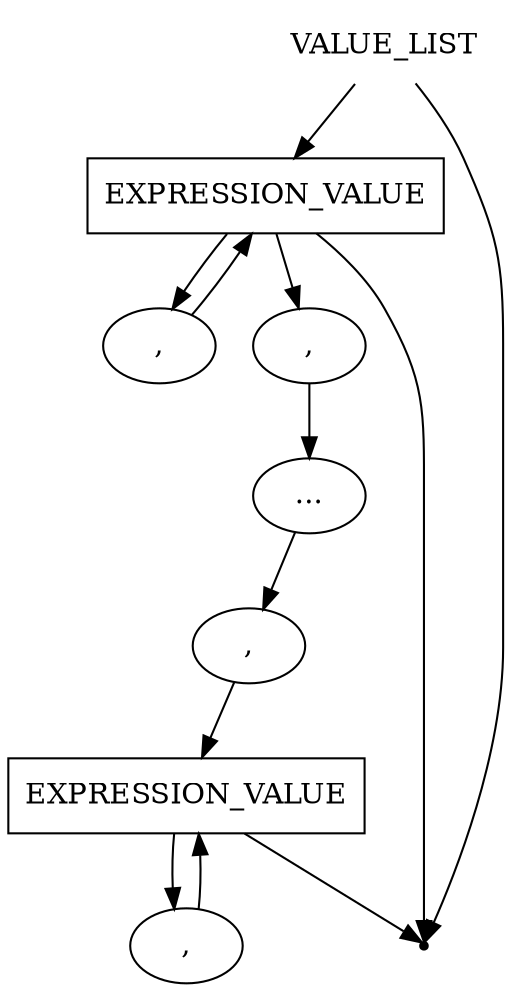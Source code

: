 digraph VALUE_LIST {
    start [label=VALUE_LIST shape=plaintext]
    expression_value_1 [label=EXPRESSION_VALUE shape=box]
    expression_value_2 [label=EXPRESSION_VALUE shape=box]
    ellipsis [label="..." shape=oval]
    comma_1 [label="," shape=oval]
    comma_2 [label="," shape=oval]
    comma_3 [label="," shape=oval]
    comma_4 [label="," shape=oval]
    end [label="" shape=point]

    start -> expression_value_1
    expression_value_1 -> comma_1
    expression_value_1 -> comma_2
    comma_2 -> ellipsis
    ellipsis -> comma_3
    comma_3 -> expression_value_2
    expression_value_2 -> comma_4
    expression_value_2 -> end

    expression_value_1 -> end
    comma_4 -> expression_value_2
    comma_1 -> expression_value_1
    start -> end
}